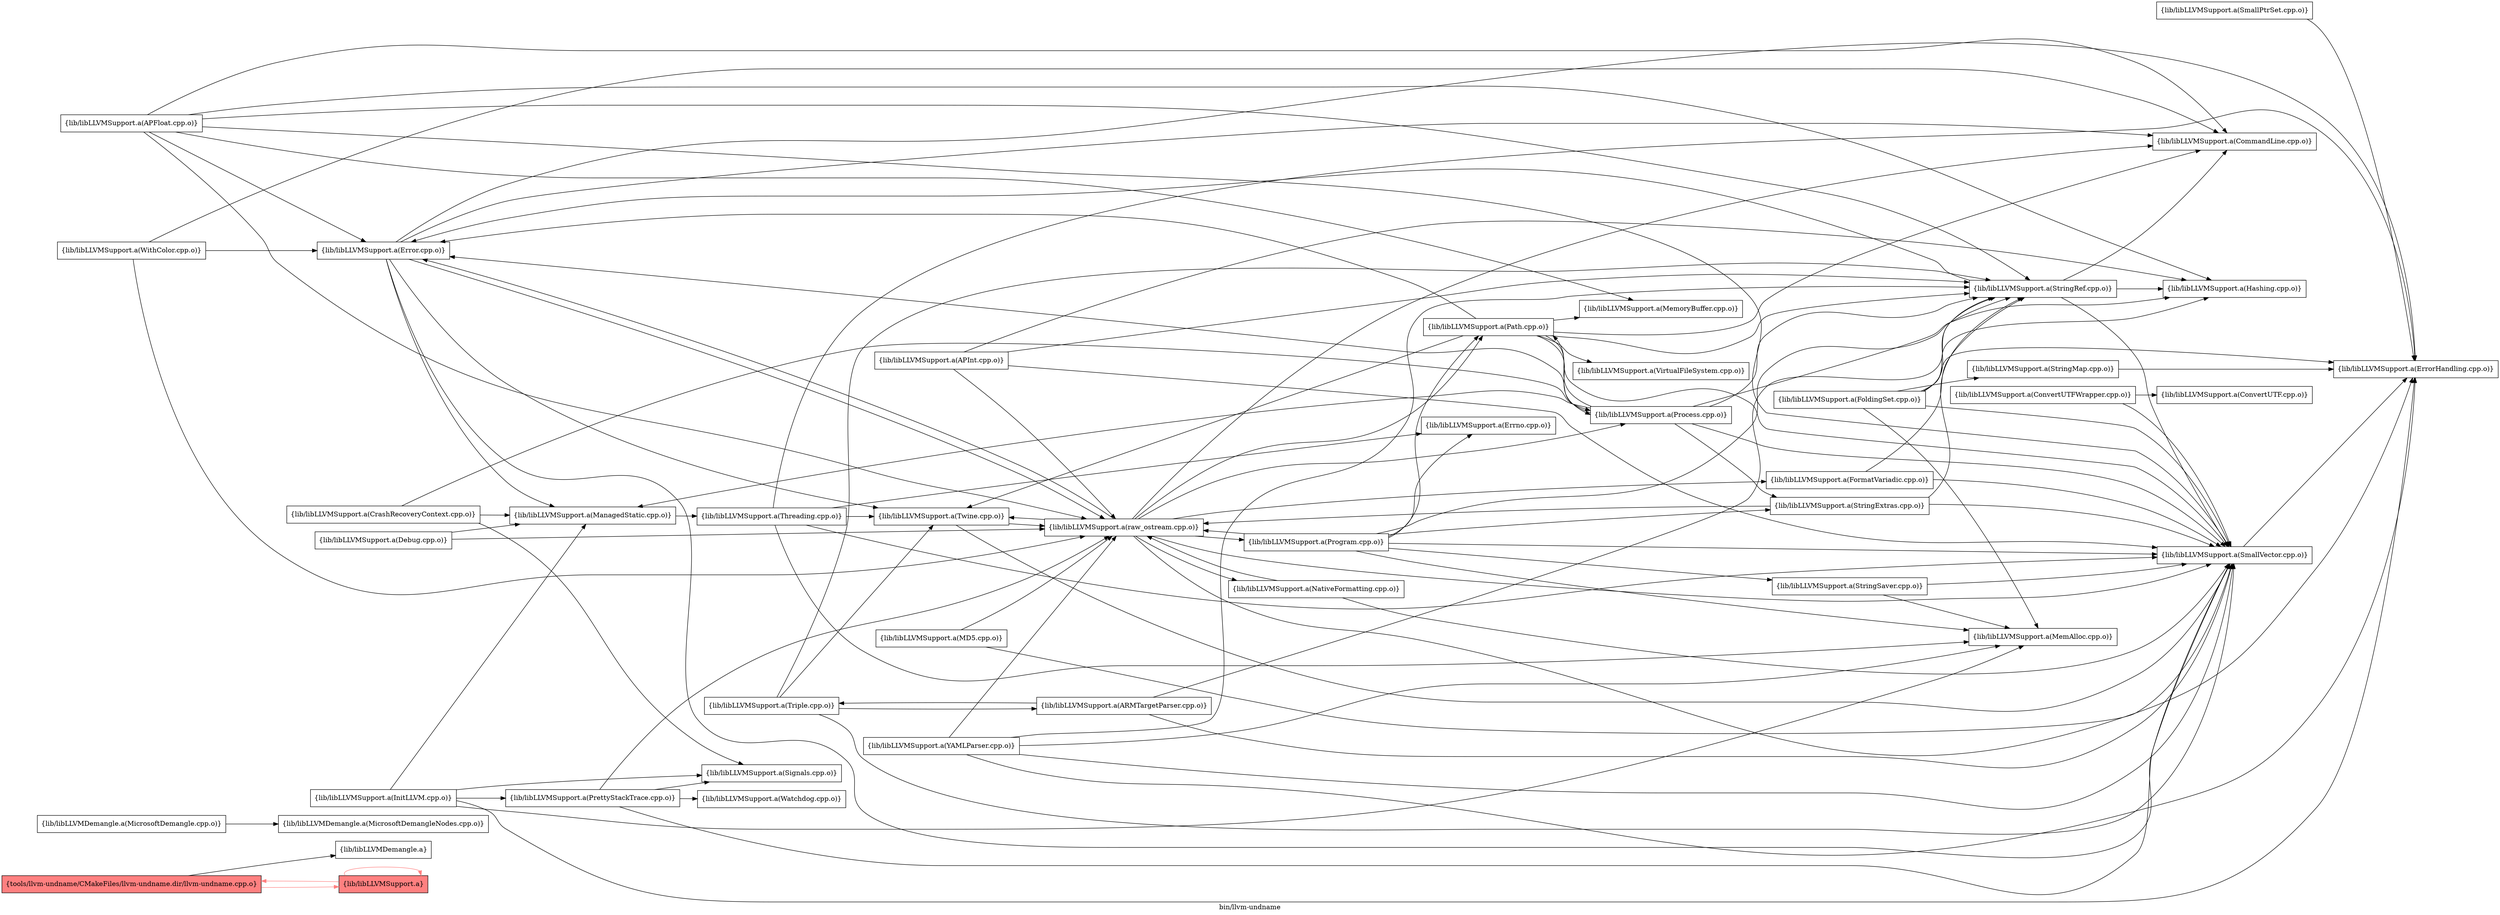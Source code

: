 digraph "bin/llvm-undname" {
	label="bin/llvm-undname";
	rankdir="LR"
	{ rank=same; Node0x55b715f70bb8;  }

	Node0x55b715f70bb8 [shape=record,shape=box,style=filled,fillcolor="1.000000 0.5 1",group=1,label="{tools/llvm-undname/CMakeFiles/llvm-undname.dir/llvm-undname.cpp.o}"];
	Node0x55b715f70bb8 -> Node0x55b715f70ac8;
	Node0x55b715f70bb8 -> Node0x55b715f705c8[color="1.000000 0.5 1"];
	Node0x55b715f70ac8 [shape=record,shape=box,group=0,label="{lib/libLLVMDemangle.a}"];
	Node0x55b715f705c8 [shape=record,shape=box,style=filled,fillcolor="1.000000 0.5 1",group=1,label="{lib/libLLVMSupport.a}"];
	Node0x55b715f705c8 -> Node0x55b715f70bb8[color="1.000000 0.5 1"];
	Node0x55b715f705c8 -> Node0x55b715f705c8[color="1.000000 0.5 1"];
	Node0x55b715f71ce8 [shape=record,shape=box,group=0,label="{lib/libLLVMDemangle.a(MicrosoftDemangle.cpp.o)}"];
	Node0x55b715f71ce8 -> Node0x55b715f71568;
	Node0x55b715f71568 [shape=record,shape=box,group=0,label="{lib/libLLVMDemangle.a(MicrosoftDemangleNodes.cpp.o)}"];
	Node0x55b715f6fdf8 [shape=record,shape=box,group=0,label="{lib/libLLVMSupport.a(ConvertUTFWrapper.cpp.o)}"];
	Node0x55b715f6fdf8 -> Node0x55b715f716a8;
	Node0x55b715f6fdf8 -> Node0x55b715f715b8;
	Node0x55b715f716a8 [shape=record,shape=box,group=0,label="{lib/libLLVMSupport.a(ConvertUTF.cpp.o)}"];
	Node0x55b715f715b8 [shape=record,shape=box,group=0,label="{lib/libLLVMSupport.a(SmallVector.cpp.o)}"];
	Node0x55b715f715b8 -> Node0x55b715f70118;
	Node0x55b715f71d38 [shape=record,shape=box,group=0,label="{lib/libLLVMSupport.a(Error.cpp.o)}"];
	Node0x55b715f71d38 -> Node0x55b715f6fb28;
	Node0x55b715f71d38 -> Node0x55b715f70118;
	Node0x55b715f71d38 -> Node0x55b715f71388;
	Node0x55b715f71d38 -> Node0x55b715f715b8;
	Node0x55b715f71d38 -> Node0x55b715f70d48;
	Node0x55b715f71d38 -> Node0x55b715f70c58;
	Node0x55b715f6fb28 [shape=record,shape=box,group=0,label="{lib/libLLVMSupport.a(CommandLine.cpp.o)}"];
	Node0x55b715f70118 [shape=record,shape=box,group=0,label="{lib/libLLVMSupport.a(ErrorHandling.cpp.o)}"];
	Node0x55b715f71388 [shape=record,shape=box,group=0,label="{lib/libLLVMSupport.a(ManagedStatic.cpp.o)}"];
	Node0x55b715f71388 -> Node0x55b715f70758;
	Node0x55b715f70d48 [shape=record,shape=box,group=0,label="{lib/libLLVMSupport.a(Twine.cpp.o)}"];
	Node0x55b715f70d48 -> Node0x55b715f715b8;
	Node0x55b715f70d48 -> Node0x55b715f70c58;
	Node0x55b715f70c58 [shape=record,shape=box,group=0,label="{lib/libLLVMSupport.a(raw_ostream.cpp.o)}"];
	Node0x55b715f70c58 -> Node0x55b715f6fb28;
	Node0x55b715f70c58 -> Node0x55b715f71d38;
	Node0x55b715f70c58 -> Node0x55b715f70118;
	Node0x55b715f70c58 -> Node0x55b715f715b8;
	Node0x55b715f70c58 -> Node0x55b715f70d48;
	Node0x55b715f70c58 -> Node0x55b715f71ab8;
	Node0x55b715f70c58 -> Node0x55b715f71d88;
	Node0x55b715f70c58 -> Node0x55b715f70488;
	Node0x55b715f70c58 -> Node0x55b715f70e38;
	Node0x55b715f70c58 -> Node0x55b715f71ba8;
	Node0x55b715f70438 [shape=record,shape=box,group=0,label="{lib/libLLVMSupport.a(Debug.cpp.o)}"];
	Node0x55b715f70438 -> Node0x55b715f71388;
	Node0x55b715f70438 -> Node0x55b715f70c58;
	Node0x55b715f70ed8 [shape=record,shape=box,group=0,label="{lib/libLLVMSupport.a(InitLLVM.cpp.o)}"];
	Node0x55b715f70ed8 -> Node0x55b715f70118;
	Node0x55b715f70ed8 -> Node0x55b715f71388;
	Node0x55b715f70ed8 -> Node0x55b715f72008;
	Node0x55b715f70ed8 -> Node0x55b715f70708;
	Node0x55b715f70ed8 -> Node0x55b715f70168;
	Node0x55b715f72008 [shape=record,shape=box,group=0,label="{lib/libLLVMSupport.a(MemAlloc.cpp.o)}"];
	Node0x55b715f70708 [shape=record,shape=box,group=0,label="{lib/libLLVMSupport.a(PrettyStackTrace.cpp.o)}"];
	Node0x55b715f70708 -> Node0x55b715f715b8;
	Node0x55b715f70708 -> Node0x55b715f70c58;
	Node0x55b715f70708 -> Node0x55b715f70168;
	Node0x55b715f70708 -> Node0x55b715f70e88;
	Node0x55b715f70168 [shape=record,shape=box,group=0,label="{lib/libLLVMSupport.a(Signals.cpp.o)}"];
	Node0x55b715f70758 [shape=record,shape=box,group=0,label="{lib/libLLVMSupport.a(Threading.cpp.o)}"];
	Node0x55b715f70758 -> Node0x55b715f70118;
	Node0x55b715f70758 -> Node0x55b715f72008;
	Node0x55b715f70758 -> Node0x55b715f715b8;
	Node0x55b715f70758 -> Node0x55b715f70d48;
	Node0x55b715f70758 -> Node0x55b715f71838;
	Node0x55b715f70e88 [shape=record,shape=box,group=0,label="{lib/libLLVMSupport.a(Watchdog.cpp.o)}"];
	Node0x55b715f709d8 [shape=record,shape=box,group=0,label="{lib/libLLVMSupport.a(SmallPtrSet.cpp.o)}"];
	Node0x55b715f709d8 -> Node0x55b715f70118;
	Node0x55b715f6fb78 [shape=record,shape=box,group=0,label="{lib/libLLVMSupport.a(StringMap.cpp.o)}"];
	Node0x55b715f6fb78 -> Node0x55b715f70118;
	Node0x55b715f707a8 [shape=record,shape=box,group=0,label="{lib/libLLVMSupport.a(StringSaver.cpp.o)}"];
	Node0x55b715f707a8 -> Node0x55b715f72008;
	Node0x55b715f707a8 -> Node0x55b715f715b8;
	Node0x55b715f71658 [shape=record,shape=box,group=0,label="{lib/libLLVMSupport.a(StringRef.cpp.o)}"];
	Node0x55b715f71658 -> Node0x55b715f6fb28;
	Node0x55b715f71658 -> Node0x55b715f71d38;
	Node0x55b715f71658 -> Node0x55b715f715b8;
	Node0x55b715f71658 -> Node0x55b715f6f948;
	Node0x55b715f6f948 [shape=record,shape=box,group=0,label="{lib/libLLVMSupport.a(Hashing.cpp.o)}"];
	Node0x55b715f70d98 [shape=record,shape=box,group=0,label="{lib/libLLVMSupport.a(APFloat.cpp.o)}"];
	Node0x55b715f70d98 -> Node0x55b715f6fb28;
	Node0x55b715f70d98 -> Node0x55b715f71d38;
	Node0x55b715f70d98 -> Node0x55b715f6fa88;
	Node0x55b715f70d98 -> Node0x55b715f715b8;
	Node0x55b715f70d98 -> Node0x55b715f71658;
	Node0x55b715f70d98 -> Node0x55b715f6f948;
	Node0x55b715f70d98 -> Node0x55b715f70c58;
	Node0x55b715f6fa88 [shape=record,shape=box,group=0,label="{lib/libLLVMSupport.a(MemoryBuffer.cpp.o)}"];
	Node0x55b715f71bf8 [shape=record,shape=box,group=0,label="{lib/libLLVMSupport.a(APInt.cpp.o)}"];
	Node0x55b715f71bf8 -> Node0x55b715f715b8;
	Node0x55b715f71bf8 -> Node0x55b715f71658;
	Node0x55b715f71bf8 -> Node0x55b715f6f948;
	Node0x55b715f71bf8 -> Node0x55b715f70c58;
	Node0x55b715f6ffd8 [shape=record,shape=box,group=0,label="{lib/libLLVMSupport.a(FoldingSet.cpp.o)}"];
	Node0x55b715f6ffd8 -> Node0x55b715f70118;
	Node0x55b715f6ffd8 -> Node0x55b715f72008;
	Node0x55b715f6ffd8 -> Node0x55b715f715b8;
	Node0x55b715f6ffd8 -> Node0x55b715f6fb78;
	Node0x55b715f6ffd8 -> Node0x55b715f71658;
	Node0x55b715f6ffd8 -> Node0x55b715f6f948;
	Node0x55b715f70618 [shape=record,shape=box,group=0,label="{lib/libLLVMSupport.a(Triple.cpp.o)}"];
	Node0x55b715f70618 -> Node0x55b715f715b8;
	Node0x55b715f70618 -> Node0x55b715f71658;
	Node0x55b715f70618 -> Node0x55b715f719c8;
	Node0x55b715f70618 -> Node0x55b715f70d48;
	Node0x55b715f719c8 [shape=record,shape=box,group=0,label="{lib/libLLVMSupport.a(ARMTargetParser.cpp.o)}"];
	Node0x55b715f719c8 -> Node0x55b715f715b8;
	Node0x55b715f719c8 -> Node0x55b715f71658;
	Node0x55b715f719c8 -> Node0x55b715f70618;
	Node0x55b715f6fc68 [shape=record,shape=box,group=0,label="{lib/libLLVMSupport.a(WithColor.cpp.o)}"];
	Node0x55b715f6fc68 -> Node0x55b715f6fb28;
	Node0x55b715f6fc68 -> Node0x55b715f71d38;
	Node0x55b715f6fc68 -> Node0x55b715f70c58;
	Node0x55b715f6fe98 [shape=record,shape=box,group=0,label="{lib/libLLVMSupport.a(YAMLParser.cpp.o)}"];
	Node0x55b715f6fe98 -> Node0x55b715f70118;
	Node0x55b715f6fe98 -> Node0x55b715f72008;
	Node0x55b715f6fe98 -> Node0x55b715f715b8;
	Node0x55b715f6fe98 -> Node0x55b715f71658;
	Node0x55b715f6fe98 -> Node0x55b715f70c58;
	Node0x55b715f71ab8 [shape=record,shape=box,group=0,label="{lib/libLLVMSupport.a(NativeFormatting.cpp.o)}"];
	Node0x55b715f71ab8 -> Node0x55b715f715b8;
	Node0x55b715f71ab8 -> Node0x55b715f70c58;
	Node0x55b715f71d88 [shape=record,shape=box,group=0,label="{lib/libLLVMSupport.a(FormatVariadic.cpp.o)}"];
	Node0x55b715f71d88 -> Node0x55b715f715b8;
	Node0x55b715f71d88 -> Node0x55b715f71658;
	Node0x55b715f70488 [shape=record,shape=box,group=0,label="{lib/libLLVMSupport.a(Path.cpp.o)}"];
	Node0x55b715f70488 -> Node0x55b715f6fb28;
	Node0x55b715f70488 -> Node0x55b715f71d38;
	Node0x55b715f70488 -> Node0x55b715f6fa88;
	Node0x55b715f70488 -> Node0x55b715f715b8;
	Node0x55b715f70488 -> Node0x55b715f71658;
	Node0x55b715f70488 -> Node0x55b715f70d48;
	Node0x55b715f70488 -> Node0x55b715f713d8;
	Node0x55b715f70488 -> Node0x55b715f70e38;
	Node0x55b715f70e38 [shape=record,shape=box,group=0,label="{lib/libLLVMSupport.a(Process.cpp.o)}"];
	Node0x55b715f70e38 -> Node0x55b715f71d38;
	Node0x55b715f70e38 -> Node0x55b715f71388;
	Node0x55b715f70e38 -> Node0x55b715f715b8;
	Node0x55b715f70e38 -> Node0x55b715f71658;
	Node0x55b715f70e38 -> Node0x55b715f6f948;
	Node0x55b715f70e38 -> Node0x55b715f70488;
	Node0x55b715f70e38 -> Node0x55b715f71428;
	Node0x55b715f71ba8 [shape=record,shape=box,group=0,label="{lib/libLLVMSupport.a(Program.cpp.o)}"];
	Node0x55b715f71ba8 -> Node0x55b715f72008;
	Node0x55b715f71ba8 -> Node0x55b715f715b8;
	Node0x55b715f71ba8 -> Node0x55b715f707a8;
	Node0x55b715f71ba8 -> Node0x55b715f71658;
	Node0x55b715f71ba8 -> Node0x55b715f70c58;
	Node0x55b715f71ba8 -> Node0x55b715f70488;
	Node0x55b715f71ba8 -> Node0x55b715f71428;
	Node0x55b715f71ba8 -> Node0x55b715f71838;
	Node0x55b715f713d8 [shape=record,shape=box,group=0,label="{lib/libLLVMSupport.a(VirtualFileSystem.cpp.o)}"];
	Node0x55b715f70848 [shape=record,shape=box,group=0,label="{lib/libLLVMSupport.a(MD5.cpp.o)}"];
	Node0x55b715f70848 -> Node0x55b715f715b8;
	Node0x55b715f70848 -> Node0x55b715f70c58;
	Node0x55b715f71428 [shape=record,shape=box,group=0,label="{lib/libLLVMSupport.a(StringExtras.cpp.o)}"];
	Node0x55b715f71428 -> Node0x55b715f715b8;
	Node0x55b715f71428 -> Node0x55b715f71658;
	Node0x55b715f71428 -> Node0x55b715f70c58;
	Node0x55b715f70b68 [shape=record,shape=box,group=0,label="{lib/libLLVMSupport.a(CrashRecoveryContext.cpp.o)}"];
	Node0x55b715f70b68 -> Node0x55b715f71388;
	Node0x55b715f70b68 -> Node0x55b715f70e38;
	Node0x55b715f70b68 -> Node0x55b715f70168;
	Node0x55b715f71838 [shape=record,shape=box,group=0,label="{lib/libLLVMSupport.a(Errno.cpp.o)}"];
}
